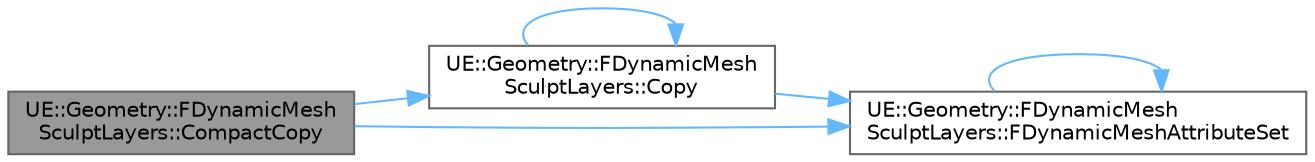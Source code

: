 digraph "UE::Geometry::FDynamicMeshSculptLayers::CompactCopy"
{
 // INTERACTIVE_SVG=YES
 // LATEX_PDF_SIZE
  bgcolor="transparent";
  edge [fontname=Helvetica,fontsize=10,labelfontname=Helvetica,labelfontsize=10];
  node [fontname=Helvetica,fontsize=10,shape=box,height=0.2,width=0.4];
  rankdir="LR";
  Node1 [id="Node000001",label="UE::Geometry::FDynamicMesh\lSculptLayers::CompactCopy",height=0.2,width=0.4,color="gray40", fillcolor="grey60", style="filled", fontcolor="black",tooltip=" "];
  Node1 -> Node2 [id="edge1_Node000001_Node000002",color="steelblue1",style="solid",tooltip=" "];
  Node2 [id="Node000002",label="UE::Geometry::FDynamicMesh\lSculptLayers::Copy",height=0.2,width=0.4,color="grey40", fillcolor="white", style="filled",URL="$d0/ddf/classUE_1_1Geometry_1_1FDynamicMeshSculptLayers.html#ab9e351b330b22addecab246d509e7538",tooltip=" "];
  Node2 -> Node2 [id="edge2_Node000002_Node000002",color="steelblue1",style="solid",tooltip=" "];
  Node2 -> Node3 [id="edge3_Node000002_Node000003",color="steelblue1",style="solid",tooltip=" "];
  Node3 [id="Node000003",label="UE::Geometry::FDynamicMesh\lSculptLayers::FDynamicMeshAttributeSet",height=0.2,width=0.4,color="grey40", fillcolor="white", style="filled",URL="$d0/ddf/classUE_1_1Geometry_1_1FDynamicMeshSculptLayers.html#a08bc1ab8408ba1bb4dd22fd035616bc6",tooltip=" "];
  Node3 -> Node3 [id="edge4_Node000003_Node000003",color="steelblue1",style="solid",tooltip=" "];
  Node1 -> Node3 [id="edge5_Node000001_Node000003",color="steelblue1",style="solid",tooltip=" "];
}
